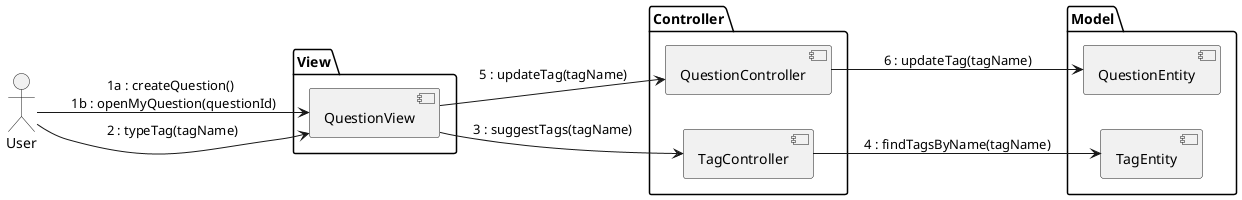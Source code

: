@startuml

left to right direction

actor User

package View {
    [QuestionView]
}

package Controller {
    [QuestionController]
    [TagController]
}

package Model {
    [TagEntity]
    [QuestionEntity]
}

User --> [QuestionView] : 1a : createQuestion() \n 1b : openMyQuestion(questionId)
User --> [QuestionView] : 2 : typeTag(tagName)
[QuestionView] --> [TagController] : 3 : suggestTags(tagName)
[TagController] --> [TagEntity] : 4 : findTagsByName(tagName)

[QuestionView] --> [QuestionController] : 5 : updateTag(tagName)
[QuestionController] --> [QuestionEntity] : 6 : updateTag(tagName)

@enduml
